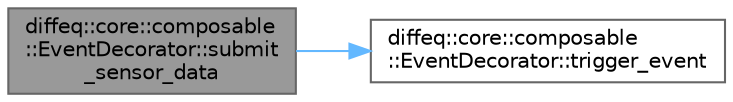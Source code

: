 digraph "diffeq::core::composable::EventDecorator::submit_sensor_data"
{
 // LATEX_PDF_SIZE
  bgcolor="transparent";
  edge [fontname=Helvetica,fontsize=10,labelfontname=Helvetica,labelfontsize=10];
  node [fontname=Helvetica,fontsize=10,shape=box,height=0.2,width=0.4];
  rankdir="LR";
  Node1 [id="Node000001",label="diffeq::core::composable\l::EventDecorator::submit\l_sensor_data",height=0.2,width=0.4,color="gray40", fillcolor="grey60", style="filled", fontcolor="black",tooltip="Submit sensor data."];
  Node1 -> Node2 [id="edge1_Node000001_Node000002",color="steelblue1",style="solid",tooltip=" "];
  Node2 [id="Node000002",label="diffeq::core::composable\l::EventDecorator::trigger_event",height=0.2,width=0.4,color="grey40", fillcolor="white", style="filled",URL="$classdiffeq_1_1core_1_1composable_1_1_event_decorator.html#a3c3edbc4ef070333c094f81739c66931",tooltip="Trigger custom event."];
}
